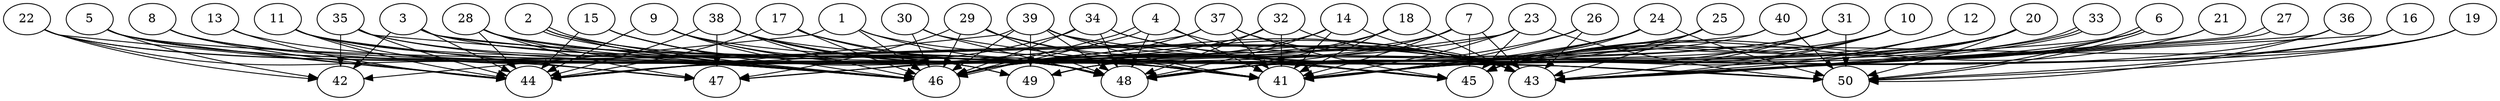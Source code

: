 // DAG automatically generated by daggen at Thu Oct  3 14:07:57 2019
// ./daggen --dot -n 50 --ccr 0.4 --fat 0.9 --regular 0.5 --density 0.7 --mindata 5242880 --maxdata 52428800 
digraph G {
  1 [size="91315200", alpha="0.04", expect_size="36526080"] 
  1 -> 41 [size ="36526080"]
  1 -> 42 [size ="36526080"]
  1 -> 46 [size ="36526080"]
  1 -> 50 [size ="36526080"]
  2 [size="64120320", alpha="0.03", expect_size="25648128"] 
  2 -> 45 [size ="25648128"]
  2 -> 46 [size ="25648128"]
  2 -> 46 [size ="25648128"]
  2 -> 49 [size ="25648128"]
  3 [size="22315520", alpha="0.02", expect_size="8926208"] 
  3 -> 42 [size ="8926208"]
  3 -> 43 [size ="8926208"]
  3 -> 44 [size ="8926208"]
  3 -> 46 [size ="8926208"]
  3 -> 50 [size ="8926208"]
  4 [size="18685440", alpha="0.16", expect_size="7474176"] 
  4 -> 41 [size ="7474176"]
  4 -> 43 [size ="7474176"]
  4 -> 46 [size ="7474176"]
  4 -> 46 [size ="7474176"]
  4 -> 48 [size ="7474176"]
  5 [size="98595840", alpha="0.09", expect_size="39438336"] 
  5 -> 42 [size ="39438336"]
  5 -> 44 [size ="39438336"]
  5 -> 46 [size ="39438336"]
  5 -> 48 [size ="39438336"]
  5 -> 50 [size ="39438336"]
  6 [size="71846400", alpha="0.08", expect_size="28738560"] 
  6 -> 44 [size ="28738560"]
  6 -> 45 [size ="28738560"]
  6 -> 48 [size ="28738560"]
  6 -> 50 [size ="28738560"]
  6 -> 50 [size ="28738560"]
  7 [size="87810560", alpha="0.16", expect_size="35124224"] 
  7 -> 41 [size ="35124224"]
  7 -> 43 [size ="35124224"]
  7 -> 45 [size ="35124224"]
  7 -> 47 [size ="35124224"]
  7 -> 49 [size ="35124224"]
  8 [size="41817600", alpha="0.05", expect_size="16727040"] 
  8 -> 41 [size ="16727040"]
  8 -> 44 [size ="16727040"]
  8 -> 46 [size ="16727040"]
  9 [size="34990080", alpha="0.08", expect_size="13996032"] 
  9 -> 41 [size ="13996032"]
  9 -> 44 [size ="13996032"]
  9 -> 45 [size ="13996032"]
  9 -> 46 [size ="13996032"]
  9 -> 48 [size ="13996032"]
  10 [size="129617920", alpha="0.02", expect_size="51847168"] 
  10 -> 41 [size ="51847168"]
  10 -> 43 [size ="51847168"]
  10 -> 45 [size ="51847168"]
  10 -> 48 [size ="51847168"]
  11 [size="79260160", alpha="0.07", expect_size="31704064"] 
  11 -> 41 [size ="31704064"]
  11 -> 44 [size ="31704064"]
  11 -> 46 [size ="31704064"]
  11 -> 47 [size ="31704064"]
  11 -> 48 [size ="31704064"]
  12 [size="101388800", alpha="0.10", expect_size="40555520"] 
  12 -> 41 [size ="40555520"]
  12 -> 45 [size ="40555520"]
  13 [size="120002560", alpha="0.14", expect_size="48001024"] 
  13 -> 41 [size ="48001024"]
  13 -> 44 [size ="48001024"]
  14 [size="15249920", alpha="0.16", expect_size="6099968"] 
  14 -> 41 [size ="6099968"]
  14 -> 43 [size ="6099968"]
  14 -> 46 [size ="6099968"]
  14 -> 48 [size ="6099968"]
  15 [size="112040960", alpha="0.07", expect_size="44816384"] 
  15 -> 41 [size ="44816384"]
  15 -> 44 [size ="44816384"]
  15 -> 48 [size ="44816384"]
  15 -> 49 [size ="44816384"]
  16 [size="48980480", alpha="0.12", expect_size="19592192"] 
  16 -> 41 [size ="19592192"]
  16 -> 43 [size ="19592192"]
  16 -> 50 [size ="19592192"]
  17 [size="98388480", alpha="0.01", expect_size="39355392"] 
  17 -> 41 [size ="39355392"]
  17 -> 43 [size ="39355392"]
  17 -> 44 [size ="39355392"]
  17 -> 46 [size ="39355392"]
  18 [size="73047040", alpha="0.19", expect_size="29218816"] 
  18 -> 41 [size ="29218816"]
  18 -> 43 [size ="29218816"]
  18 -> 46 [size ="29218816"]
  18 -> 48 [size ="29218816"]
  19 [size="101012480", alpha="0.09", expect_size="40404992"] 
  19 -> 43 [size ="40404992"]
  19 -> 45 [size ="40404992"]
  19 -> 50 [size ="40404992"]
  20 [size="29800960", alpha="0.18", expect_size="11920384"] 
  20 -> 41 [size ="11920384"]
  20 -> 43 [size ="11920384"]
  20 -> 45 [size ="11920384"]
  20 -> 46 [size ="11920384"]
  20 -> 50 [size ="11920384"]
  21 [size="44224000", alpha="0.00", expect_size="17689600"] 
  21 -> 43 [size ="17689600"]
  21 -> 45 [size ="17689600"]
  22 [size="86003200", alpha="0.11", expect_size="34401280"] 
  22 -> 42 [size ="34401280"]
  22 -> 44 [size ="34401280"]
  22 -> 46 [size ="34401280"]
  22 -> 47 [size ="34401280"]
  22 -> 48 [size ="34401280"]
  23 [size="25190400", alpha="0.04", expect_size="10076160"] 
  23 -> 41 [size ="10076160"]
  23 -> 44 [size ="10076160"]
  23 -> 45 [size ="10076160"]
  23 -> 48 [size ="10076160"]
  23 -> 50 [size ="10076160"]
  24 [size="106913280", alpha="0.18", expect_size="42765312"] 
  24 -> 41 [size ="42765312"]
  24 -> 45 [size ="42765312"]
  24 -> 46 [size ="42765312"]
  24 -> 48 [size ="42765312"]
  24 -> 50 [size ="42765312"]
  25 [size="81994240", alpha="0.06", expect_size="32797696"] 
  25 -> 41 [size ="32797696"]
  25 -> 43 [size ="32797696"]
  25 -> 48 [size ="32797696"]
  26 [size="121512960", alpha="0.04", expect_size="48605184"] 
  26 -> 41 [size ="48605184"]
  26 -> 43 [size ="48605184"]
  26 -> 46 [size ="48605184"]
  27 [size="76024320", alpha="0.14", expect_size="30409728"] 
  27 -> 43 [size ="30409728"]
  27 -> 43 [size ="30409728"]
  28 [size="81438720", alpha="0.10", expect_size="32575488"] 
  28 -> 43 [size ="32575488"]
  28 -> 44 [size ="32575488"]
  28 -> 46 [size ="32575488"]
  28 -> 47 [size ="32575488"]
  28 -> 48 [size ="32575488"]
  29 [size="72867840", alpha="0.09", expect_size="29147136"] 
  29 -> 41 [size ="29147136"]
  29 -> 43 [size ="29147136"]
  29 -> 46 [size ="29147136"]
  29 -> 47 [size ="29147136"]
  29 -> 48 [size ="29147136"]
  30 [size="123975680", alpha="0.08", expect_size="49590272"] 
  30 -> 41 [size ="49590272"]
  30 -> 46 [size ="49590272"]
  30 -> 48 [size ="49590272"]
  31 [size="111280640", alpha="0.19", expect_size="44512256"] 
  31 -> 41 [size ="44512256"]
  31 -> 43 [size ="44512256"]
  31 -> 48 [size ="44512256"]
  31 -> 49 [size ="44512256"]
  31 -> 50 [size ="44512256"]
  32 [size="112993280", alpha="0.04", expect_size="45197312"] 
  32 -> 41 [size ="45197312"]
  32 -> 43 [size ="45197312"]
  32 -> 46 [size ="45197312"]
  32 -> 48 [size ="45197312"]
  33 [size="62161920", alpha="0.07", expect_size="24864768"] 
  33 -> 43 [size ="24864768"]
  33 -> 43 [size ="24864768"]
  33 -> 48 [size ="24864768"]
  34 [size="85962240", alpha="0.11", expect_size="34384896"] 
  34 -> 43 [size ="34384896"]
  34 -> 44 [size ="34384896"]
  34 -> 45 [size ="34384896"]
  34 -> 46 [size ="34384896"]
  34 -> 48 [size ="34384896"]
  35 [size="72007680", alpha="0.11", expect_size="28803072"] 
  35 -> 42 [size ="28803072"]
  35 -> 43 [size ="28803072"]
  35 -> 44 [size ="28803072"]
  35 -> 45 [size ="28803072"]
  35 -> 46 [size ="28803072"]
  36 [size="105786880", alpha="0.18", expect_size="42314752"] 
  36 -> 43 [size ="42314752"]
  36 -> 46 [size ="42314752"]
  36 -> 50 [size ="42314752"]
  37 [size="128076800", alpha="0.19", expect_size="51230720"] 
  37 -> 41 [size ="51230720"]
  37 -> 43 [size ="51230720"]
  37 -> 45 [size ="51230720"]
  37 -> 46 [size ="51230720"]
  37 -> 47 [size ="51230720"]
  38 [size="95618560", alpha="0.10", expect_size="38247424"] 
  38 -> 41 [size ="38247424"]
  38 -> 43 [size ="38247424"]
  38 -> 44 [size ="38247424"]
  38 -> 45 [size ="38247424"]
  38 -> 46 [size ="38247424"]
  38 -> 47 [size ="38247424"]
  38 -> 48 [size ="38247424"]
  39 [size="37122560", alpha="0.16", expect_size="14849024"] 
  39 -> 41 [size ="14849024"]
  39 -> 43 [size ="14849024"]
  39 -> 44 [size ="14849024"]
  39 -> 45 [size ="14849024"]
  39 -> 46 [size ="14849024"]
  39 -> 48 [size ="14849024"]
  39 -> 49 [size ="14849024"]
  40 [size="92439040", alpha="0.05", expect_size="36975616"] 
  40 -> 41 [size ="36975616"]
  40 -> 46 [size ="36975616"]
  40 -> 50 [size ="36975616"]
  41 [size="24181760", alpha="0.20", expect_size="9672704"] 
  42 [size="16473600", alpha="0.06", expect_size="6589440"] 
  43 [size="39631360", alpha="0.15", expect_size="15852544"] 
  44 [size="82588160", alpha="0.19", expect_size="33035264"] 
  45 [size="29519360", alpha="0.15", expect_size="11807744"] 
  46 [size="97331200", alpha="0.10", expect_size="38932480"] 
  47 [size="85962240", alpha="0.15", expect_size="34384896"] 
  48 [size="80701440", alpha="0.12", expect_size="32280576"] 
  49 [size="23518720", alpha="0.19", expect_size="9407488"] 
  50 [size="120289280", alpha="0.05", expect_size="48115712"] 
}
